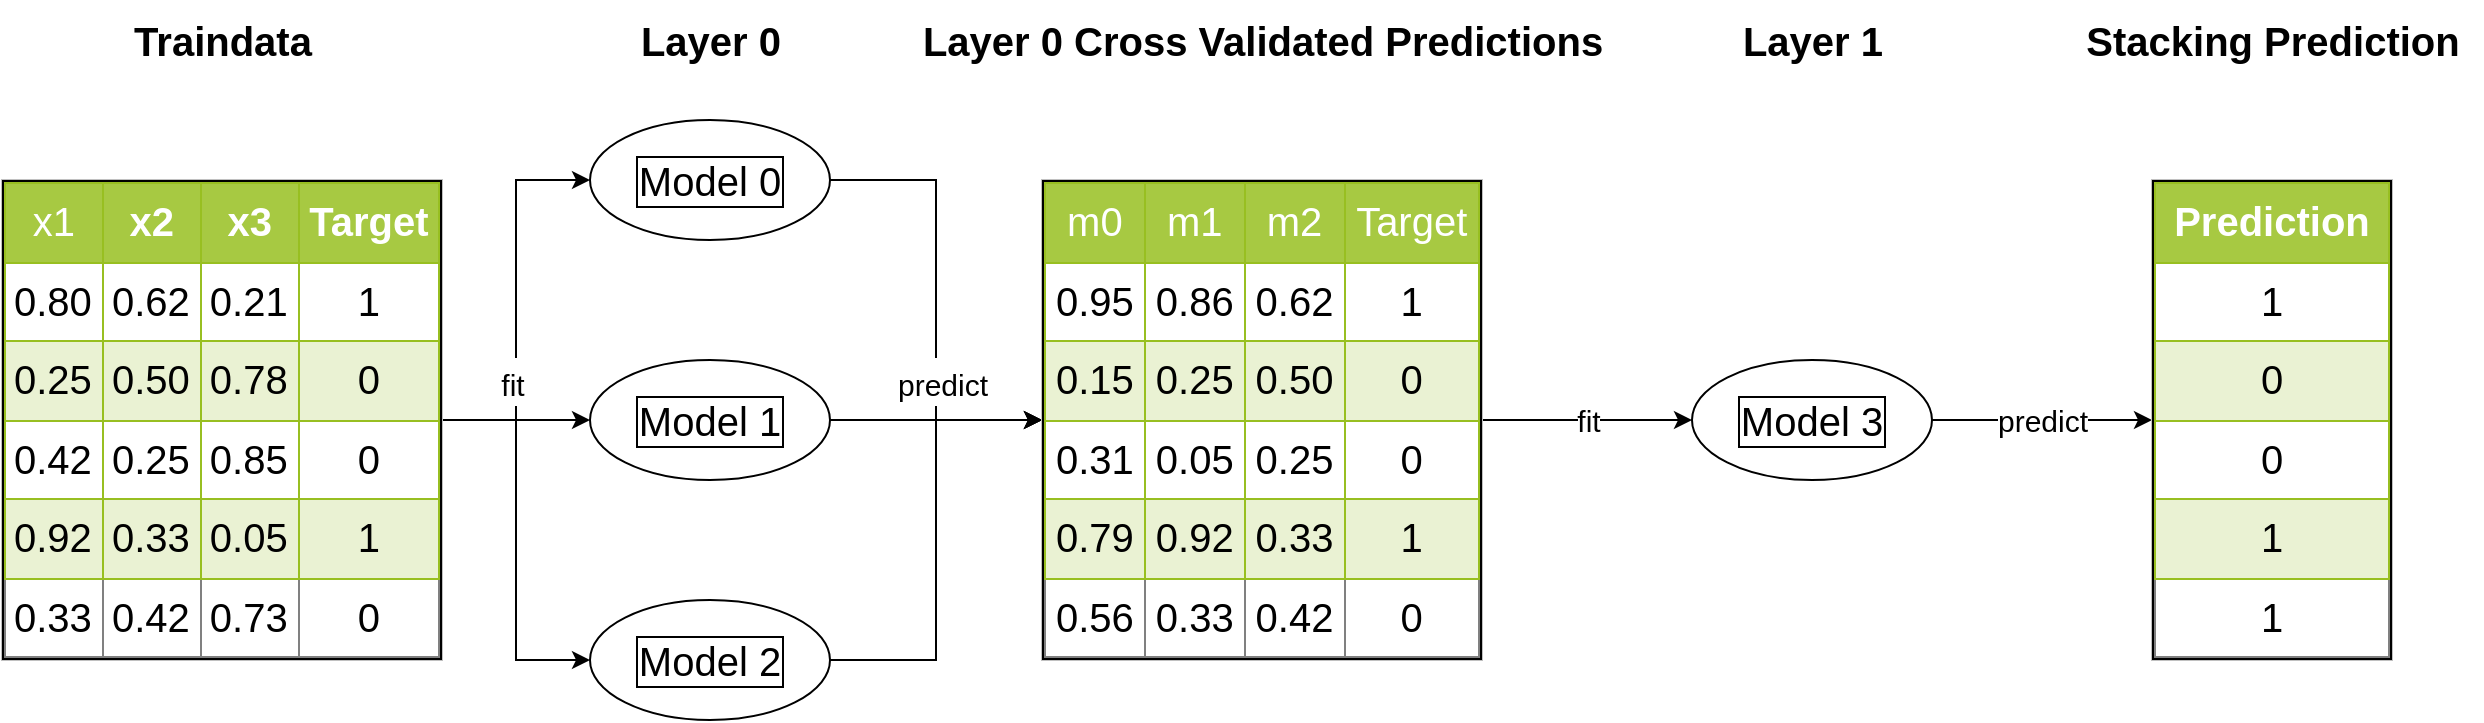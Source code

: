 <mxfile version="20.3.3" type="device"><diagram id="mIIugCM6oBmydM7cY94I" name="Seite-1"><mxGraphModel dx="1335" dy="752" grid="1" gridSize="10" guides="1" tooltips="1" connect="1" arrows="1" fold="1" page="1" pageScale="1" pageWidth="827" pageHeight="583" background="#ffffff" math="0" shadow="0"><root><mxCell id="0"/><mxCell id="1" parent="0"/><mxCell id="sqEdV2LKYWjrcrUZtFQF-6" value="Traindata" style="text;html=1;align=center;verticalAlign=middle;resizable=0;points=[];autosize=1;strokeColor=none;fillColor=none;fontStyle=1;fontSize=20;" vertex="1" parent="1"><mxGeometry x="55" y="110" width="110" height="40" as="geometry"/></mxCell><mxCell id="sqEdV2LKYWjrcrUZtFQF-27" style="edgeStyle=orthogonalEdgeStyle;rounded=0;orthogonalLoop=1;jettySize=auto;html=1;exitX=1;exitY=0.5;exitDx=0;exitDy=0;entryX=0;entryY=0.5;entryDx=0;entryDy=0;fontSize=20;" edge="1" parent="1" source="sqEdV2LKYWjrcrUZtFQF-12" target="sqEdV2LKYWjrcrUZtFQF-17"><mxGeometry relative="1" as="geometry"/></mxCell><mxCell id="sqEdV2LKYWjrcrUZtFQF-28" style="edgeStyle=orthogonalEdgeStyle;rounded=0;orthogonalLoop=1;jettySize=auto;html=1;exitX=1;exitY=0.5;exitDx=0;exitDy=0;entryX=0;entryY=0.5;entryDx=0;entryDy=0;fontSize=20;" edge="1" parent="1" source="sqEdV2LKYWjrcrUZtFQF-12" target="sqEdV2LKYWjrcrUZtFQF-18"><mxGeometry relative="1" as="geometry"/></mxCell><mxCell id="sqEdV2LKYWjrcrUZtFQF-29" style="edgeStyle=orthogonalEdgeStyle;rounded=0;orthogonalLoop=1;jettySize=auto;html=1;exitX=1;exitY=0.5;exitDx=0;exitDy=0;entryX=0;entryY=0.5;entryDx=0;entryDy=0;fontSize=20;" edge="1" parent="1" source="sqEdV2LKYWjrcrUZtFQF-12" target="sqEdV2LKYWjrcrUZtFQF-19"><mxGeometry relative="1" as="geometry"/></mxCell><mxCell id="sqEdV2LKYWjrcrUZtFQF-48" value="&lt;font style=&quot;font-size: 15px;&quot;&gt;fit&lt;/font&gt;" style="edgeLabel;html=1;align=center;verticalAlign=middle;resizable=0;points=[];fontSize=20;" vertex="1" connectable="0" parent="sqEdV2LKYWjrcrUZtFQF-29"><mxGeometry x="-0.598" y="-2" relative="1" as="geometry"><mxPoint y="-22" as="offset"/></mxGeometry></mxCell><mxCell id="sqEdV2LKYWjrcrUZtFQF-12" value="&lt;table style=&quot;width:100%;height:100%;border-collapse:collapse;&quot; width=&quot;100%&quot; height=&quot;100%&quot; cellpadding=&quot;4&quot; border=&quot;1&quot;&gt;&lt;tbody&gt;&lt;tr data-darkreader-inline-border-left=&quot;&quot; data-darkreader-inline-border-bottom=&quot;&quot; data-darkreader-inline-border-right=&quot;&quot; data-darkreader-inline-border-top=&quot;&quot; data-darkreader-inline-color=&quot;&quot; data-darkreader-inline-bgcolor=&quot;&quot; style=&quot;background-color: rgb(167, 201, 66); color: rgb(255, 255, 255); border: 1px solid rgb(152, 191, 33); --darkreader-inline-bgcolor: #637321; --darkreader-inline-color: #e8e6e3; --darkreader-inline-border-top: #7fa01c; --darkreader-inline-border-right: #7fa01c; --darkreader-inline-border-bottom: #7fa01c; --darkreader-inline-border-left: #7fa01c;&quot;&gt;&lt;td align=&quot;center&quot;&gt;x1&lt;br&gt;&lt;/td&gt;&lt;th align=&quot;center&quot;&gt;x2&lt;/th&gt;&lt;th align=&quot;center&quot;&gt;x3&lt;/th&gt;&lt;th align=&quot;center&quot;&gt;Target&lt;br&gt;&lt;/th&gt;&lt;/tr&gt;&lt;tr data-darkreader-inline-border-left=&quot;&quot; data-darkreader-inline-border-bottom=&quot;&quot; data-darkreader-inline-border-right=&quot;&quot; data-darkreader-inline-border-top=&quot;&quot; style=&quot;border: 1px solid rgb(152, 191, 33); --darkreader-inline-border-top: #7fa01c; --darkreader-inline-border-right: #7fa01c; --darkreader-inline-border-bottom: #7fa01c; --darkreader-inline-border-left: #7fa01c;&quot;&gt;&lt;td&gt;0.80&lt;br&gt;&lt;/td&gt;&lt;td&gt;0.62&lt;br&gt;&lt;/td&gt;&lt;td&gt;0.21&lt;br&gt;&lt;/td&gt;&lt;td align=&quot;center&quot;&gt;1&lt;br&gt;&lt;/td&gt;&lt;/tr&gt;&lt;tr data-darkreader-inline-border-left=&quot;&quot; data-darkreader-inline-border-bottom=&quot;&quot; data-darkreader-inline-border-right=&quot;&quot; data-darkreader-inline-border-top=&quot;&quot; data-darkreader-inline-bgcolor=&quot;&quot; style=&quot;background-color: rgb(234, 242, 211); border: 1px solid rgb(152, 191, 33); --darkreader-inline-bgcolor: #2b310f; --darkreader-inline-border-top: #7fa01c; --darkreader-inline-border-right: #7fa01c; --darkreader-inline-border-bottom: #7fa01c; --darkreader-inline-border-left: #7fa01c;&quot;&gt;&lt;td&gt;0.25&lt;br&gt;&lt;/td&gt;&lt;td&gt;0.50&lt;br&gt;&lt;/td&gt;&lt;td&gt;0.78&lt;br&gt;&lt;/td&gt;&lt;td align=&quot;center&quot;&gt;0&lt;br&gt;&lt;/td&gt;&lt;/tr&gt;&lt;tr data-darkreader-inline-border-left=&quot;&quot; data-darkreader-inline-border-bottom=&quot;&quot; data-darkreader-inline-border-right=&quot;&quot; data-darkreader-inline-border-top=&quot;&quot; style=&quot;border: 1px solid rgb(152, 191, 33); --darkreader-inline-border-top: #7fa01c; --darkreader-inline-border-right: #7fa01c; --darkreader-inline-border-bottom: #7fa01c; --darkreader-inline-border-left: #7fa01c;&quot;&gt;&lt;td&gt;0.42&lt;br&gt;&lt;/td&gt;&lt;td&gt;0.25&lt;br&gt;&lt;/td&gt;&lt;td&gt;0.85&lt;br&gt;&lt;/td&gt;&lt;td align=&quot;center&quot;&gt;0&lt;br&gt;&lt;/td&gt;&lt;/tr&gt;&lt;tr data-darkreader-inline-border-left=&quot;&quot; data-darkreader-inline-border-bottom=&quot;&quot; data-darkreader-inline-border-right=&quot;&quot; data-darkreader-inline-border-top=&quot;&quot; data-darkreader-inline-bgcolor=&quot;&quot; style=&quot;background-color: rgb(234, 242, 211); border: 1px solid rgb(152, 191, 33); --darkreader-inline-bgcolor: #2b310f; --darkreader-inline-border-top: #7fa01c; --darkreader-inline-border-right: #7fa01c; --darkreader-inline-border-bottom: #7fa01c; --darkreader-inline-border-left: #7fa01c;&quot;&gt;&lt;td&gt;0.92&lt;br&gt;&lt;/td&gt;&lt;td&gt;0.33&lt;br&gt;&lt;/td&gt;&lt;td&gt;0.05&lt;br&gt;&lt;/td&gt;&lt;td align=&quot;center&quot;&gt;1&lt;br&gt;&lt;/td&gt;&lt;/tr&gt;&lt;tr&gt;&lt;td&gt;0.33&lt;br&gt;&lt;/td&gt;&lt;td&gt;0.42&lt;br&gt;&lt;/td&gt;&lt;td&gt;0.73&lt;br&gt;&lt;/td&gt;&lt;td align=&quot;center&quot;&gt;0&lt;br&gt;&lt;/td&gt;&lt;/tr&gt;&lt;/tbody&gt;&lt;/table&gt;" style="text;html=1;strokeColor=#c0c0c0;fillColor=#ffffff;overflow=fill;rounded=0;fontSize=20;labelBorderColor=default;perimeterSpacing=0;" vertex="1" parent="1"><mxGeometry y="200" width="220" height="240" as="geometry"/></mxCell><mxCell id="sqEdV2LKYWjrcrUZtFQF-23" style="edgeStyle=orthogonalEdgeStyle;rounded=0;orthogonalLoop=1;jettySize=auto;html=1;exitX=1;exitY=0.5;exitDx=0;exitDy=0;entryX=0;entryY=0.5;entryDx=0;entryDy=0;fontSize=20;" edge="1" parent="1" source="sqEdV2LKYWjrcrUZtFQF-17" target="sqEdV2LKYWjrcrUZtFQF-22"><mxGeometry relative="1" as="geometry"/></mxCell><mxCell id="sqEdV2LKYWjrcrUZtFQF-17" value="&lt;div&gt;Model 0&lt;/div&gt;" style="ellipse;whiteSpace=wrap;html=1;rounded=0;labelBorderColor=default;fontSize=20;" vertex="1" parent="1"><mxGeometry x="294" y="170" width="120" height="60" as="geometry"/></mxCell><mxCell id="sqEdV2LKYWjrcrUZtFQF-30" value="&lt;font style=&quot;font-size: 15px;&quot;&gt;predict&lt;/font&gt;" style="edgeStyle=orthogonalEdgeStyle;rounded=0;orthogonalLoop=1;jettySize=auto;html=1;exitX=1;exitY=0.5;exitDx=0;exitDy=0;fontSize=20;" edge="1" parent="1" source="sqEdV2LKYWjrcrUZtFQF-18" target="sqEdV2LKYWjrcrUZtFQF-22"><mxGeometry x="0.057" y="20" relative="1" as="geometry"><Array as="points"><mxPoint x="470" y="320"/><mxPoint x="470" y="320"/></Array><mxPoint as="offset"/></mxGeometry></mxCell><mxCell id="sqEdV2LKYWjrcrUZtFQF-18" value="&lt;div&gt;Model 1&lt;br&gt;&lt;/div&gt;" style="ellipse;whiteSpace=wrap;html=1;rounded=0;labelBorderColor=default;fontSize=20;" vertex="1" parent="1"><mxGeometry x="294" y="290" width="120" height="60" as="geometry"/></mxCell><mxCell id="sqEdV2LKYWjrcrUZtFQF-31" style="edgeStyle=orthogonalEdgeStyle;rounded=0;orthogonalLoop=1;jettySize=auto;html=1;exitX=1;exitY=0.5;exitDx=0;exitDy=0;entryX=0;entryY=0.5;entryDx=0;entryDy=0;fontSize=20;" edge="1" parent="1" source="sqEdV2LKYWjrcrUZtFQF-19" target="sqEdV2LKYWjrcrUZtFQF-22"><mxGeometry relative="1" as="geometry"><Array as="points"><mxPoint x="467" y="440"/><mxPoint x="467" y="320"/></Array></mxGeometry></mxCell><mxCell id="sqEdV2LKYWjrcrUZtFQF-19" value="&lt;div&gt;Model 2&lt;br&gt;&lt;/div&gt;" style="ellipse;whiteSpace=wrap;html=1;rounded=0;labelBorderColor=default;fontSize=20;" vertex="1" parent="1"><mxGeometry x="294" y="410" width="120" height="60" as="geometry"/></mxCell><mxCell id="sqEdV2LKYWjrcrUZtFQF-20" value="&lt;font style=&quot;font-size: 20px;&quot;&gt;&lt;b&gt;Layer 0&lt;/b&gt;&lt;/font&gt;" style="text;html=1;align=center;verticalAlign=middle;resizable=0;points=[];autosize=1;strokeColor=none;fillColor=none;fontSize=20;" vertex="1" parent="1"><mxGeometry x="309" y="110" width="90" height="40" as="geometry"/></mxCell><mxCell id="sqEdV2LKYWjrcrUZtFQF-43" value="&lt;font style=&quot;font-size: 15px;&quot;&gt;fit&lt;/font&gt;" style="edgeStyle=orthogonalEdgeStyle;rounded=0;orthogonalLoop=1;jettySize=auto;html=1;exitX=1;exitY=0.5;exitDx=0;exitDy=0;fontSize=13;" edge="1" parent="1" source="sqEdV2LKYWjrcrUZtFQF-22" target="sqEdV2LKYWjrcrUZtFQF-34"><mxGeometry relative="1" as="geometry"/></mxCell><mxCell id="sqEdV2LKYWjrcrUZtFQF-22" value="&lt;table style=&quot;width:100%;height:100%;border-collapse:collapse;&quot; width=&quot;100%&quot; height=&quot;100%&quot; cellpadding=&quot;4&quot; border=&quot;1&quot;&gt;&lt;tbody&gt;&lt;tr data-darkreader-inline-border-left=&quot;&quot; data-darkreader-inline-border-bottom=&quot;&quot; data-darkreader-inline-border-right=&quot;&quot; data-darkreader-inline-border-top=&quot;&quot; data-darkreader-inline-color=&quot;&quot; data-darkreader-inline-bgcolor=&quot;&quot; style=&quot;background-color: rgb(167, 201, 66); color: rgb(255, 255, 255); border: 1px solid rgb(152, 191, 33); --darkreader-inline-bgcolor: #637321; --darkreader-inline-color: #e8e6e3; --darkreader-inline-border-top: #7fa01c; --darkreader-inline-border-right: #7fa01c; --darkreader-inline-border-bottom: #7fa01c; --darkreader-inline-border-left: #7fa01c;&quot;&gt;&lt;td align=&quot;center&quot;&gt;m0&lt;br&gt;&lt;/td&gt;&lt;td align=&quot;center&quot;&gt;m1&lt;br&gt;&lt;/td&gt;&lt;th align=&quot;center&quot;&gt;&lt;span style=&quot;font-weight: normal;&quot;&gt;&lt;span style=&quot;&quot;&gt;m2&lt;br&gt;&lt;/span&gt;&lt;/span&gt;&lt;/th&gt;&lt;th align=&quot;center&quot;&gt;&lt;span style=&quot;&quot;&gt;&lt;span style=&quot;font-weight: normal;&quot;&gt;Target&lt;/span&gt;&lt;br&gt;&lt;/span&gt;&lt;/th&gt;&lt;/tr&gt;&lt;tr data-darkreader-inline-border-left=&quot;&quot; data-darkreader-inline-border-bottom=&quot;&quot; data-darkreader-inline-border-right=&quot;&quot; data-darkreader-inline-border-top=&quot;&quot; style=&quot;border: 1px solid rgb(152, 191, 33); --darkreader-inline-border-top: #7fa01c; --darkreader-inline-border-right: #7fa01c; --darkreader-inline-border-bottom: #7fa01c; --darkreader-inline-border-left: #7fa01c;&quot;&gt;&lt;td align=&quot;center&quot;&gt;0.95&lt;br&gt;&lt;/td&gt;&lt;td align=&quot;center&quot;&gt;0.86&lt;br&gt;&lt;/td&gt;&lt;td align=&quot;center&quot;&gt;0.62&lt;br&gt;&lt;/td&gt;&lt;td align=&quot;center&quot;&gt;1&lt;br&gt;&lt;/td&gt;&lt;/tr&gt;&lt;tr data-darkreader-inline-border-left=&quot;&quot; data-darkreader-inline-border-bottom=&quot;&quot; data-darkreader-inline-border-right=&quot;&quot; data-darkreader-inline-border-top=&quot;&quot; data-darkreader-inline-bgcolor=&quot;&quot; style=&quot;background-color: rgb(234, 242, 211); border: 1px solid rgb(152, 191, 33); --darkreader-inline-bgcolor: #2b310f; --darkreader-inline-border-top: #7fa01c; --darkreader-inline-border-right: #7fa01c; --darkreader-inline-border-bottom: #7fa01c; --darkreader-inline-border-left: #7fa01c;&quot;&gt;&lt;td align=&quot;center&quot;&gt;0.15&lt;br&gt;&lt;/td&gt;&lt;td align=&quot;center&quot;&gt;0.25&lt;br&gt;&lt;/td&gt;&lt;td align=&quot;center&quot;&gt;0.50&lt;br&gt;&lt;/td&gt;&lt;td align=&quot;center&quot;&gt;0&lt;br&gt;&lt;/td&gt;&lt;/tr&gt;&lt;tr data-darkreader-inline-border-left=&quot;&quot; data-darkreader-inline-border-bottom=&quot;&quot; data-darkreader-inline-border-right=&quot;&quot; data-darkreader-inline-border-top=&quot;&quot; style=&quot;border: 1px solid rgb(152, 191, 33); --darkreader-inline-border-top: #7fa01c; --darkreader-inline-border-right: #7fa01c; --darkreader-inline-border-bottom: #7fa01c; --darkreader-inline-border-left: #7fa01c;&quot;&gt;&lt;td align=&quot;center&quot;&gt;0.31&lt;br&gt;&lt;/td&gt;&lt;td align=&quot;center&quot;&gt;0.05&lt;br&gt;&lt;/td&gt;&lt;td align=&quot;center&quot;&gt;0.25&lt;br&gt;&lt;/td&gt;&lt;td align=&quot;center&quot;&gt;0&lt;br&gt;&lt;/td&gt;&lt;/tr&gt;&lt;tr data-darkreader-inline-border-left=&quot;&quot; data-darkreader-inline-border-bottom=&quot;&quot; data-darkreader-inline-border-right=&quot;&quot; data-darkreader-inline-border-top=&quot;&quot; data-darkreader-inline-bgcolor=&quot;&quot; style=&quot;background-color: rgb(234, 242, 211); border: 1px solid rgb(152, 191, 33); --darkreader-inline-bgcolor: #2b310f; --darkreader-inline-border-top: #7fa01c; --darkreader-inline-border-right: #7fa01c; --darkreader-inline-border-bottom: #7fa01c; --darkreader-inline-border-left: #7fa01c;&quot;&gt;&lt;td align=&quot;center&quot;&gt;0.79&lt;/td&gt;&lt;td align=&quot;center&quot;&gt;0.92&lt;br&gt;&lt;/td&gt;&lt;td align=&quot;center&quot;&gt;0.33&lt;br&gt;&lt;/td&gt;&lt;td align=&quot;center&quot;&gt;1&lt;br&gt;&lt;/td&gt;&lt;/tr&gt;&lt;tr&gt;&lt;td align=&quot;center&quot;&gt;0.56&lt;/td&gt;&lt;td align=&quot;center&quot;&gt;0.33&lt;br&gt;&lt;/td&gt;&lt;td align=&quot;center&quot;&gt;0.42&lt;br&gt;&lt;/td&gt;&lt;td align=&quot;center&quot;&gt;0&lt;br&gt;&lt;/td&gt;&lt;/tr&gt;&lt;/tbody&gt;&lt;/table&gt;" style="text;html=1;strokeColor=#c0c0c0;fillColor=#ffffff;overflow=fill;rounded=0;fontSize=20;labelBorderColor=default;fontStyle=0;strokeWidth=1;" vertex="1" parent="1"><mxGeometry x="520" y="200" width="220" height="240" as="geometry"/></mxCell><mxCell id="sqEdV2LKYWjrcrUZtFQF-33" value="&lt;font style=&quot;font-size: 20px;&quot;&gt;&lt;b&gt;Layer 1&lt;/b&gt;&lt;/font&gt;" style="text;html=1;align=center;verticalAlign=middle;resizable=0;points=[];autosize=1;strokeColor=none;fillColor=none;fontSize=20;" vertex="1" parent="1"><mxGeometry x="860" y="110" width="90" height="40" as="geometry"/></mxCell><mxCell id="sqEdV2LKYWjrcrUZtFQF-45" value="predict" style="edgeStyle=orthogonalEdgeStyle;rounded=0;orthogonalLoop=1;jettySize=auto;html=1;exitX=1;exitY=0.5;exitDx=0;exitDy=0;entryX=0;entryY=0.5;entryDx=0;entryDy=0;fontSize=15;" edge="1" parent="1" source="sqEdV2LKYWjrcrUZtFQF-34" target="sqEdV2LKYWjrcrUZtFQF-44"><mxGeometry relative="1" as="geometry"/></mxCell><mxCell id="sqEdV2LKYWjrcrUZtFQF-34" value="&lt;div&gt;Model 3&lt;br&gt;&lt;/div&gt;" style="ellipse;whiteSpace=wrap;html=1;rounded=0;labelBorderColor=default;fontSize=20;" vertex="1" parent="1"><mxGeometry x="845" y="290" width="120" height="60" as="geometry"/></mxCell><mxCell id="sqEdV2LKYWjrcrUZtFQF-36" value="&lt;font style=&quot;font-size: 20px;&quot;&gt;&lt;b&gt;Layer 0 Cross Validated Predictions&lt;br&gt;&lt;/b&gt;&lt;/font&gt;" style="text;html=1;align=center;verticalAlign=middle;resizable=0;points=[];autosize=1;strokeColor=none;fillColor=none;fontSize=20;" vertex="1" parent="1"><mxGeometry x="450" y="110" width="360" height="40" as="geometry"/></mxCell><mxCell id="sqEdV2LKYWjrcrUZtFQF-44" value="&lt;table style=&quot;width:100%;height:100%;border-collapse:collapse;&quot; width=&quot;100%&quot; height=&quot;100%&quot; cellpadding=&quot;4&quot; border=&quot;1&quot;&gt;&lt;tbody&gt;&lt;tr data-darkreader-inline-border-left=&quot;&quot; data-darkreader-inline-border-bottom=&quot;&quot; data-darkreader-inline-border-right=&quot;&quot; data-darkreader-inline-border-top=&quot;&quot; data-darkreader-inline-color=&quot;&quot; data-darkreader-inline-bgcolor=&quot;&quot; style=&quot;background-color: rgb(167, 201, 66); color: rgb(255, 255, 255); border: 1px solid rgb(152, 191, 33); --darkreader-inline-bgcolor: #637321; --darkreader-inline-color: #e8e6e3; --darkreader-inline-border-top: #7fa01c; --darkreader-inline-border-right: #7fa01c; --darkreader-inline-border-bottom: #7fa01c; --darkreader-inline-border-left: #7fa01c;&quot;&gt;&lt;th align=&quot;center&quot;&gt;Prediction&lt;span style=&quot;&quot;&gt;&lt;br&gt;&lt;/span&gt;&lt;/th&gt;&lt;/tr&gt;&lt;tr data-darkreader-inline-border-left=&quot;&quot; data-darkreader-inline-border-bottom=&quot;&quot; data-darkreader-inline-border-right=&quot;&quot; data-darkreader-inline-border-top=&quot;&quot; style=&quot;border: 1px solid rgb(152, 191, 33); --darkreader-inline-border-top: #7fa01c; --darkreader-inline-border-right: #7fa01c; --darkreader-inline-border-bottom: #7fa01c; --darkreader-inline-border-left: #7fa01c;&quot;&gt;&lt;td align=&quot;center&quot;&gt;1&lt;br&gt;&lt;/td&gt;&lt;/tr&gt;&lt;tr data-darkreader-inline-border-left=&quot;&quot; data-darkreader-inline-border-bottom=&quot;&quot; data-darkreader-inline-border-right=&quot;&quot; data-darkreader-inline-border-top=&quot;&quot; data-darkreader-inline-bgcolor=&quot;&quot; style=&quot;background-color: rgb(234, 242, 211); border: 1px solid rgb(152, 191, 33); --darkreader-inline-bgcolor: #2b310f; --darkreader-inline-border-top: #7fa01c; --darkreader-inline-border-right: #7fa01c; --darkreader-inline-border-bottom: #7fa01c; --darkreader-inline-border-left: #7fa01c;&quot;&gt;&lt;td align=&quot;center&quot;&gt;0&lt;br&gt;&lt;/td&gt;&lt;/tr&gt;&lt;tr data-darkreader-inline-border-left=&quot;&quot; data-darkreader-inline-border-bottom=&quot;&quot; data-darkreader-inline-border-right=&quot;&quot; data-darkreader-inline-border-top=&quot;&quot; style=&quot;border: 1px solid rgb(152, 191, 33); --darkreader-inline-border-top: #7fa01c; --darkreader-inline-border-right: #7fa01c; --darkreader-inline-border-bottom: #7fa01c; --darkreader-inline-border-left: #7fa01c;&quot;&gt;&lt;td align=&quot;center&quot;&gt;0&lt;br&gt;&lt;/td&gt;&lt;/tr&gt;&lt;tr data-darkreader-inline-border-left=&quot;&quot; data-darkreader-inline-border-bottom=&quot;&quot; data-darkreader-inline-border-right=&quot;&quot; data-darkreader-inline-border-top=&quot;&quot; data-darkreader-inline-bgcolor=&quot;&quot; style=&quot;background-color: rgb(234, 242, 211); border: 1px solid rgb(152, 191, 33); --darkreader-inline-bgcolor: #2b310f; --darkreader-inline-border-top: #7fa01c; --darkreader-inline-border-right: #7fa01c; --darkreader-inline-border-bottom: #7fa01c; --darkreader-inline-border-left: #7fa01c;&quot;&gt;&lt;td align=&quot;center&quot;&gt;1&lt;br&gt;&lt;/td&gt;&lt;/tr&gt;&lt;tr&gt;&lt;td align=&quot;center&quot;&gt;1&lt;br&gt;&lt;/td&gt;&lt;/tr&gt;&lt;/tbody&gt;&lt;/table&gt;" style="text;html=1;strokeColor=#c0c0c0;fillColor=#ffffff;overflow=fill;rounded=0;fontSize=20;labelBorderColor=default;fontStyle=0" vertex="1" parent="1"><mxGeometry x="1075" y="200" width="120" height="240" as="geometry"/></mxCell><mxCell id="sqEdV2LKYWjrcrUZtFQF-46" value="&lt;b&gt;&lt;font style=&quot;font-size: 20px;&quot;&gt;Stacking Prediction&lt;/font&gt;&lt;/b&gt;" style="text;html=1;align=center;verticalAlign=middle;resizable=0;points=[];autosize=1;strokeColor=none;fillColor=none;fontSize=15;" vertex="1" parent="1"><mxGeometry x="1030" y="110" width="210" height="40" as="geometry"/></mxCell></root></mxGraphModel></diagram></mxfile>